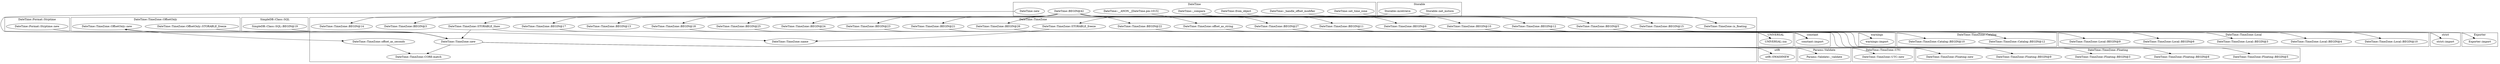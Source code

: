 digraph {
graph [overlap=false]
subgraph cluster_Storable {
	label="Storable";
	"Storable::net_mstore";
	"Storable::mretrieve";
}
subgraph cluster_warnings {
	label="warnings";
	"warnings::import";
}
subgraph cluster_DateTime_TimeZone_Floating {
	label="DateTime::TimeZone::Floating";
	"DateTime::TimeZone::Floating::BEGIN@9";
	"DateTime::TimeZone::Floating::BEGIN@3";
	"DateTime::TimeZone::Floating::BEGIN@8";
	"DateTime::TimeZone::Floating::BEGIN@5";
	"DateTime::TimeZone::Floating::new";
}
subgraph cluster_utf8 {
	label="utf8";
	"utf8::SWASHNEW";
}
subgraph cluster_Params_Validate {
	label="Params::Validate";
	"Params::Validate::_validate";
}
subgraph cluster_DateTime_TimeZone_Catalog {
	label="DateTime::TimeZone::Catalog";
	"DateTime::TimeZone::Catalog::BEGIN@12";
	"DateTime::TimeZone::Catalog::BEGIN@10";
}
subgraph cluster_UNIVERSAL {
	label="UNIVERSAL";
	"UNIVERSAL::isa";
}
subgraph cluster_DateTime_TimeZone_Local {
	label="DateTime::TimeZone::Local";
	"DateTime::TimeZone::Local::BEGIN@10";
	"DateTime::TimeZone::Local::BEGIN@4";
	"DateTime::TimeZone::Local::BEGIN@3";
	"DateTime::TimeZone::Local::BEGIN@6";
	"DateTime::TimeZone::Local::BEGIN@9";
}
subgraph cluster_strict {
	label="strict";
	"strict::import";
}
subgraph cluster_DateTime_TimeZone_UTC {
	label="DateTime::TimeZone::UTC";
	"DateTime::TimeZone::UTC::new";
}
subgraph cluster_constant {
	label="constant";
	"constant::import";
}
subgraph cluster_Exporter {
	label="Exporter";
	"Exporter::import";
}
subgraph cluster_DateTime {
	label="DateTime";
	"DateTime::__ANON__[DateTime.pm:1015]";
	"DateTime::_handle_offset_modifier";
	"DateTime::from_object";
	"DateTime::new";
	"DateTime::_compare";
	"DateTime::BEGIN@42";
	"DateTime::set_time_zone";
}
subgraph cluster_DateTime_Format_Strptime {
	label="DateTime::Format::Strptime";
	"DateTime::Format::Strptime::new";
}
subgraph cluster_DateTime_TimeZone_OffsetOnly {
	label="DateTime::TimeZone::OffsetOnly";
	"DateTime::TimeZone::OffsetOnly::new";
	"DateTime::TimeZone::OffsetOnly::STORABLE_freeze";
}
subgraph cluster_SimpleDB_Class_SQL {
	label="SimpleDB::Class::SQL";
	"SimpleDB::Class::SQL::BEGIN@19";
}
subgraph cluster_DateTime_TimeZone {
	label="DateTime::TimeZone";
	"DateTime::TimeZone::offset_as_string";
	"DateTime::TimeZone::BEGIN@21";
	"DateTime::TimeZone::BEGIN@11";
	"DateTime::TimeZone::STORABLE_freeze";
	"DateTime::TimeZone::BEGIN@23";
	"DateTime::TimeZone::STORABLE_thaw";
	"DateTime::TimeZone::BEGIN@24";
	"DateTime::TimeZone::name";
	"DateTime::TimeZone::BEGIN@13";
	"DateTime::TimeZone::BEGIN@6";
	"DateTime::TimeZone::is_floating";
	"DateTime::TimeZone::BEGIN@17";
	"DateTime::TimeZone::BEGIN@3";
	"DateTime::TimeZone::BEGIN@14";
	"DateTime::TimeZone::BEGIN@25";
	"DateTime::TimeZone::BEGIN@27";
	"DateTime::TimeZone::CORE:match";
	"DateTime::TimeZone::BEGIN@10";
	"DateTime::TimeZone::BEGIN@22";
	"DateTime::TimeZone::new";
	"DateTime::TimeZone::BEGIN@12";
	"DateTime::TimeZone::BEGIN@26";
	"DateTime::TimeZone::offset_as_seconds";
	"DateTime::TimeZone::BEGIN@5";
	"DateTime::TimeZone::BEGIN@15";
	"DateTime::TimeZone::BEGIN@18";
}
"DateTime::BEGIN@42" -> "DateTime::TimeZone::BEGIN@11";
"DateTime::TimeZone::BEGIN@11" -> "DateTime::TimeZone::Floating::BEGIN@8";
"DateTime::TimeZone::BEGIN@11" -> "DateTime::TimeZone::Floating::BEGIN@3";
"DateTime::_handle_offset_modifier" -> "DateTime::TimeZone::is_floating";
"DateTime::from_object" -> "DateTime::TimeZone::is_floating";
"DateTime::_compare" -> "DateTime::TimeZone::is_floating";
"DateTime::set_time_zone" -> "DateTime::TimeZone::is_floating";
"DateTime::BEGIN@42" -> "DateTime::TimeZone::BEGIN@27";
"DateTime::TimeZone::offset_as_seconds" -> "DateTime::TimeZone::CORE:match";
"DateTime::TimeZone::new" -> "DateTime::TimeZone::CORE:match";
"DateTime::BEGIN@42" -> "DateTime::TimeZone::BEGIN@10";
"DateTime::TimeZone::BEGIN@10" -> "DateTime::TimeZone::Catalog::BEGIN@10";
"DateTime::TimeZone::BEGIN@15" -> "Exporter::import";
"DateTime::BEGIN@42" -> "DateTime::TimeZone::BEGIN@21";
"DateTime::BEGIN@42" -> "DateTime::TimeZone::BEGIN@23";
"DateTime::BEGIN@42" -> "DateTime::TimeZone::BEGIN@13";
"DateTime::BEGIN@42" -> "DateTime::TimeZone::BEGIN@17";
"DateTime::BEGIN@42" -> "DateTime::TimeZone::BEGIN@25";
"DateTime::TimeZone::new" -> "DateTime::TimeZone::Floating::new";
"DateTime::BEGIN@42" -> "DateTime::TimeZone::BEGIN@3";
"DateTime::TimeZone::BEGIN@10" -> "DateTime::TimeZone::Catalog::BEGIN@12";
"DateTime::TimeZone::new" -> "DateTime::TimeZone::UTC::new";
"DateTime::BEGIN@42" -> "DateTime::TimeZone::BEGIN@26";
"DateTime::TimeZone::BEGIN@12" -> "DateTime::TimeZone::Local::BEGIN@4";
"DateTime::TimeZone::new" -> "DateTime::TimeZone::OffsetOnly::new";
"DateTime::__ANON__[DateTime.pm:1015]" -> "DateTime::TimeZone::offset_as_string";
"DateTime::TimeZone::BEGIN@11" -> "DateTime::TimeZone::Floating::BEGIN@9";
"Storable::mretrieve" -> "DateTime::TimeZone::STORABLE_thaw";
"DateTime::BEGIN@42" -> "DateTime::TimeZone::BEGIN@22";
"DateTime::TimeZone::BEGIN@12" -> "DateTime::TimeZone::Local::BEGIN@10";
"DateTime::BEGIN@42" -> "DateTime::TimeZone::BEGIN@5";
"DateTime::BEGIN@42" -> "DateTime::TimeZone::BEGIN@18";
"DateTime::TimeZone::BEGIN@11" -> "DateTime::TimeZone::Floating::BEGIN@5";
"DateTime::TimeZone::BEGIN@27" -> "constant::import";
"DateTime::TimeZone::BEGIN@22" -> "constant::import";
"DateTime::TimeZone::BEGIN@18" -> "constant::import";
"DateTime::TimeZone::BEGIN@21" -> "constant::import";
"DateTime::TimeZone::BEGIN@23" -> "constant::import";
"DateTime::TimeZone::BEGIN@24" -> "constant::import";
"DateTime::TimeZone::BEGIN@17" -> "constant::import";
"DateTime::TimeZone::BEGIN@25" -> "constant::import";
"DateTime::TimeZone::BEGIN@26" -> "constant::import";
"Storable::net_mstore" -> "DateTime::TimeZone::STORABLE_freeze";
"DateTime::TimeZone::offset_as_string" -> "UNIVERSAL::isa";
"DateTime::TimeZone::STORABLE_thaw" -> "UNIVERSAL::isa";
"DateTime::BEGIN@42" -> "DateTime::TimeZone::BEGIN@24";
"DateTime::BEGIN@42" -> "DateTime::TimeZone::BEGIN@14";
"DateTime::TimeZone::BEGIN@6" -> "warnings::import";
"DateTime::BEGIN@42" -> "DateTime::TimeZone::BEGIN@12";
"DateTime::BEGIN@42" -> "DateTime::TimeZone::BEGIN@15";
"DateTime::TimeZone::new" -> "utf8::SWASHNEW";
"SimpleDB::Class::SQL::BEGIN@19" -> "DateTime::TimeZone::new";
"DateTime::TimeZone::STORABLE_thaw" -> "DateTime::TimeZone::new";
"DateTime::new" -> "DateTime::TimeZone::new";
"DateTime::Format::Strptime::new" -> "DateTime::TimeZone::new";
"DateTime::TimeZone::BEGIN@12" -> "DateTime::TimeZone::Local::BEGIN@9";
"DateTime::TimeZone::new" -> "Params::Validate::_validate";
"DateTime::TimeZone::STORABLE_freeze" -> "DateTime::TimeZone::name";
"DateTime::TimeZone::OffsetOnly::STORABLE_freeze" -> "DateTime::TimeZone::name";
"DateTime::BEGIN@42" -> "DateTime::TimeZone::BEGIN@6";
"DateTime::TimeZone::OffsetOnly::new" -> "DateTime::TimeZone::offset_as_seconds";
"DateTime::TimeZone::BEGIN@5" -> "strict::import";
"DateTime::TimeZone::BEGIN@12" -> "DateTime::TimeZone::Local::BEGIN@6";
"DateTime::TimeZone::BEGIN@12" -> "DateTime::TimeZone::Local::BEGIN@3";
}
